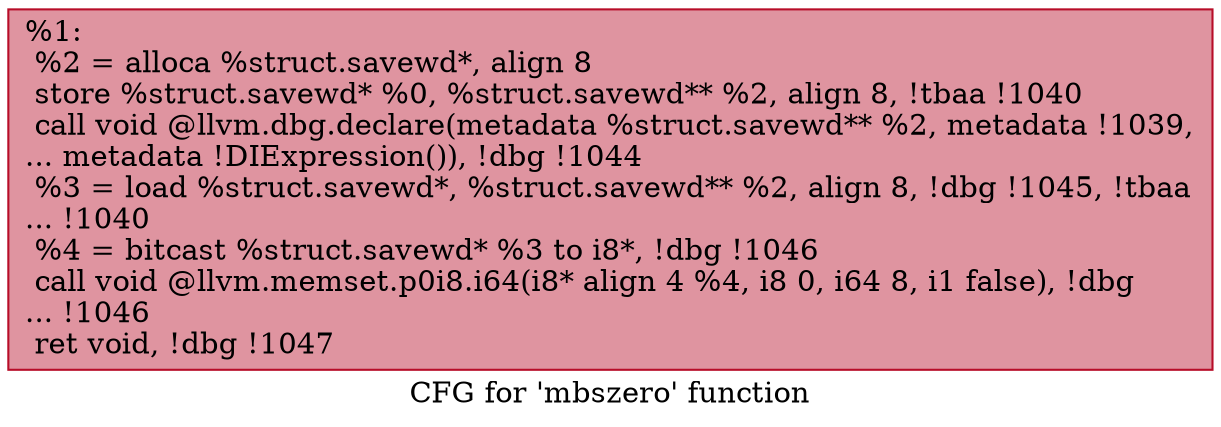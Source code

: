 digraph "CFG for 'mbszero' function" {
	label="CFG for 'mbszero' function";

	Node0x1178db0 [shape=record,color="#b70d28ff", style=filled, fillcolor="#b70d2870",label="{%1:\l  %2 = alloca %struct.savewd*, align 8\l  store %struct.savewd* %0, %struct.savewd** %2, align 8, !tbaa !1040\l  call void @llvm.dbg.declare(metadata %struct.savewd** %2, metadata !1039,\l... metadata !DIExpression()), !dbg !1044\l  %3 = load %struct.savewd*, %struct.savewd** %2, align 8, !dbg !1045, !tbaa\l... !1040\l  %4 = bitcast %struct.savewd* %3 to i8*, !dbg !1046\l  call void @llvm.memset.p0i8.i64(i8* align 4 %4, i8 0, i64 8, i1 false), !dbg\l... !1046\l  ret void, !dbg !1047\l}"];
}
